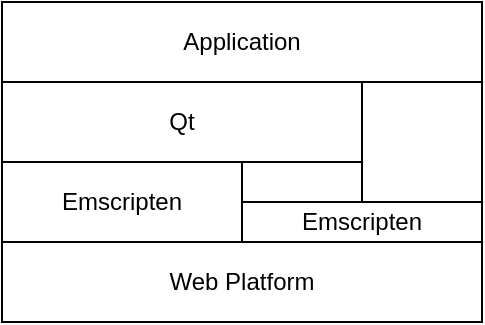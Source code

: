 <mxfile version="19.0.3" type="device"><diagram id="zHnarUhRvOhBh4o5Gs0O" name="Page-1"><mxGraphModel dx="1118" dy="793" grid="1" gridSize="10" guides="1" tooltips="1" connect="1" arrows="1" fold="1" page="1" pageScale="1" pageWidth="827" pageHeight="1169" math="0" shadow="0"><root><mxCell id="0"/><mxCell id="1" parent="0"/><mxCell id="cJaaYGSTPi31JvprlO97-2" value="Application" style="rounded=0;whiteSpace=wrap;html=1;" vertex="1" parent="1"><mxGeometry x="40" y="40" width="240" height="40" as="geometry"/></mxCell><mxCell id="cJaaYGSTPi31JvprlO97-3" value="Emscripten" style="rounded=0;whiteSpace=wrap;html=1;" vertex="1" parent="1"><mxGeometry x="40" y="120" width="120" height="40" as="geometry"/></mxCell><mxCell id="cJaaYGSTPi31JvprlO97-4" value="Web Platform" style="rounded=0;whiteSpace=wrap;html=1;" vertex="1" parent="1"><mxGeometry x="40" y="160" width="240" height="40" as="geometry"/></mxCell><mxCell id="cJaaYGSTPi31JvprlO97-5" value="Qt" style="rounded=0;whiteSpace=wrap;html=1;" vertex="1" parent="1"><mxGeometry x="40" y="80" width="180" height="40" as="geometry"/></mxCell><mxCell id="cJaaYGSTPi31JvprlO97-6" value="Emscripten" style="rounded=0;whiteSpace=wrap;html=1;" vertex="1" parent="1"><mxGeometry x="160" y="140" width="120" height="20" as="geometry"/></mxCell><mxCell id="cJaaYGSTPi31JvprlO97-7" value="" style="rounded=0;whiteSpace=wrap;html=1;" vertex="1" parent="1"><mxGeometry x="220" y="80" width="60" height="60" as="geometry"/></mxCell><mxCell id="cJaaYGSTPi31JvprlO97-8" value="" style="rounded=0;whiteSpace=wrap;html=1;" vertex="1" parent="1"><mxGeometry x="160" y="120" width="60" height="20" as="geometry"/></mxCell></root></mxGraphModel></diagram></mxfile>